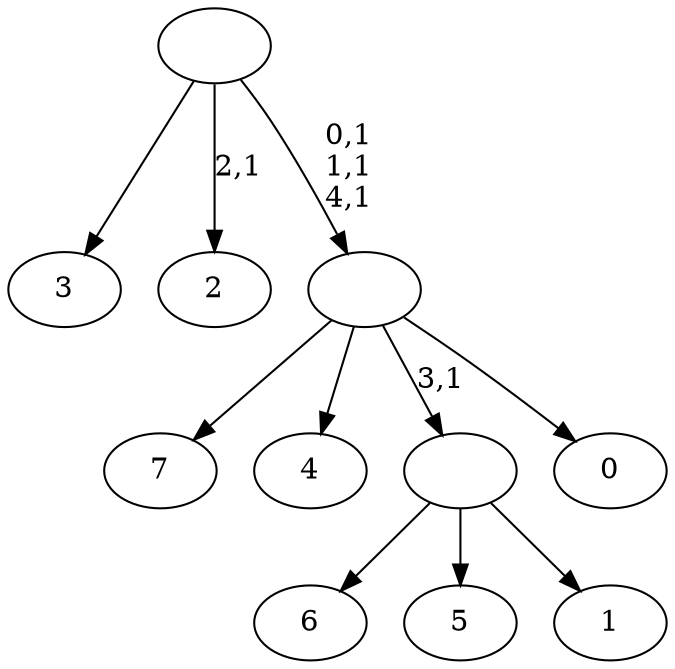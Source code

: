 digraph T {
	13 [label="7"]
	12 [label="6"]
	11 [label="5"]
	10 [label="4"]
	9 [label="3"]
	8 [label="2"]
	6 [label="1"]
	5 [label=""]
	4 [label="0"]
	3 [label=""]
	0 [label=""]
	5 -> 12 [label=""]
	5 -> 11 [label=""]
	5 -> 6 [label=""]
	3 -> 13 [label=""]
	3 -> 10 [label=""]
	3 -> 5 [label="3,1"]
	3 -> 4 [label=""]
	0 -> 3 [label="0,1\n1,1\n4,1"]
	0 -> 8 [label="2,1"]
	0 -> 9 [label=""]
}
